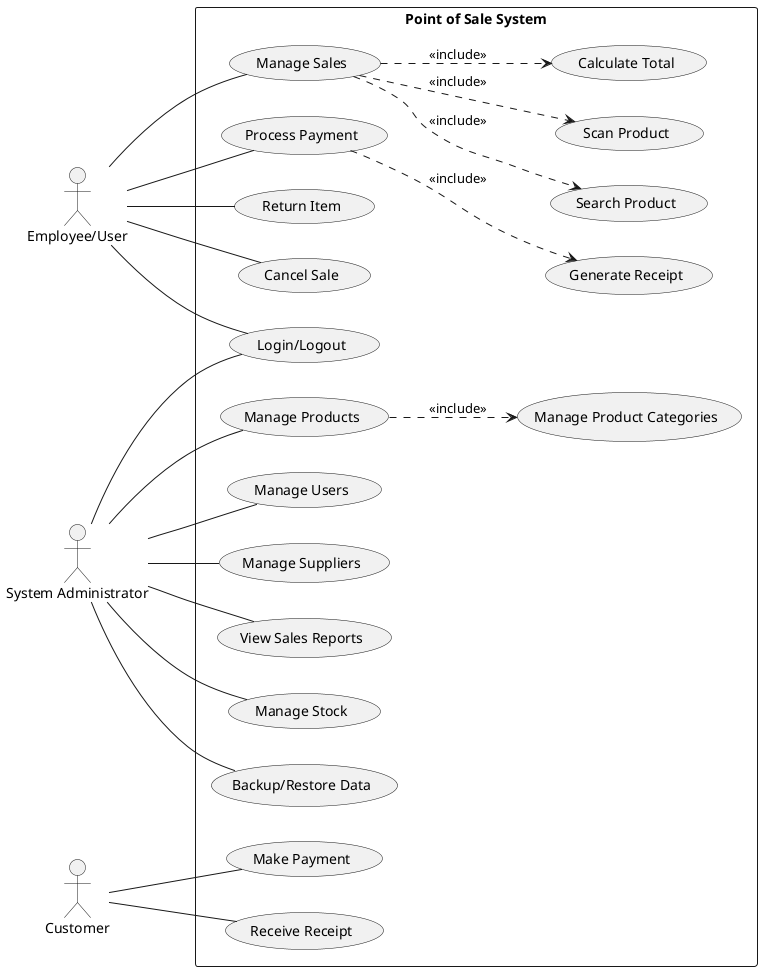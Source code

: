 @startuml pos_usecase
left to right direction
actor "Employee/User" as cashier
actor "System Administrator" as admin
actor "Customer" as customer

rectangle "Point of Sale System" {
  usecase "Login/Logout" as login
  usecase "Manage Sales" as manageSales
  usecase "Process Payment" as processPayment
  usecase "Return Item" as returnItem
  usecase "Cancel Sale" as cancelSale
  usecase "Search Product" as searchProduct
  usecase "Scan Product" as scanProduct
  usecase "Calculate Total" as calculateTotal
  usecase "Generate Receipt" as generateReceipt
  usecase "Manage Products" as manageProducts
  usecase "Manage Product Categories" as manageCategories
  usecase "Manage Users" as manageUsers
  usecase "Manage Suppliers" as manageSuppliers
  usecase "View Sales Reports" as viewReports
  usecase "Manage Stock" as manageStock
  usecase "Backup/Restore Data" as backupRestore
  usecase "Make Payment" as makePayment 
  usecase "Receive Receipt" as receiveReceipt 
}

cashier -- login
cashier -- manageSales
cashier -- processPayment
cashier -- returnItem
cashier -- cancelSale

manageSales ..> searchProduct : <<include>>
manageSales ..> scanProduct : <<include>>
manageSales ..> calculateTotal : <<include>>
processPayment ..> generateReceipt : <<include>>

admin -- login
admin -- manageProducts
admin -- manageUsers
admin -- manageSuppliers
admin -- viewReports
admin -- manageStock
admin -- backupRestore

manageProducts ..> manageCategories : <<include>>

customer -- makePayment
customer -- receiveReceipt

@enduml